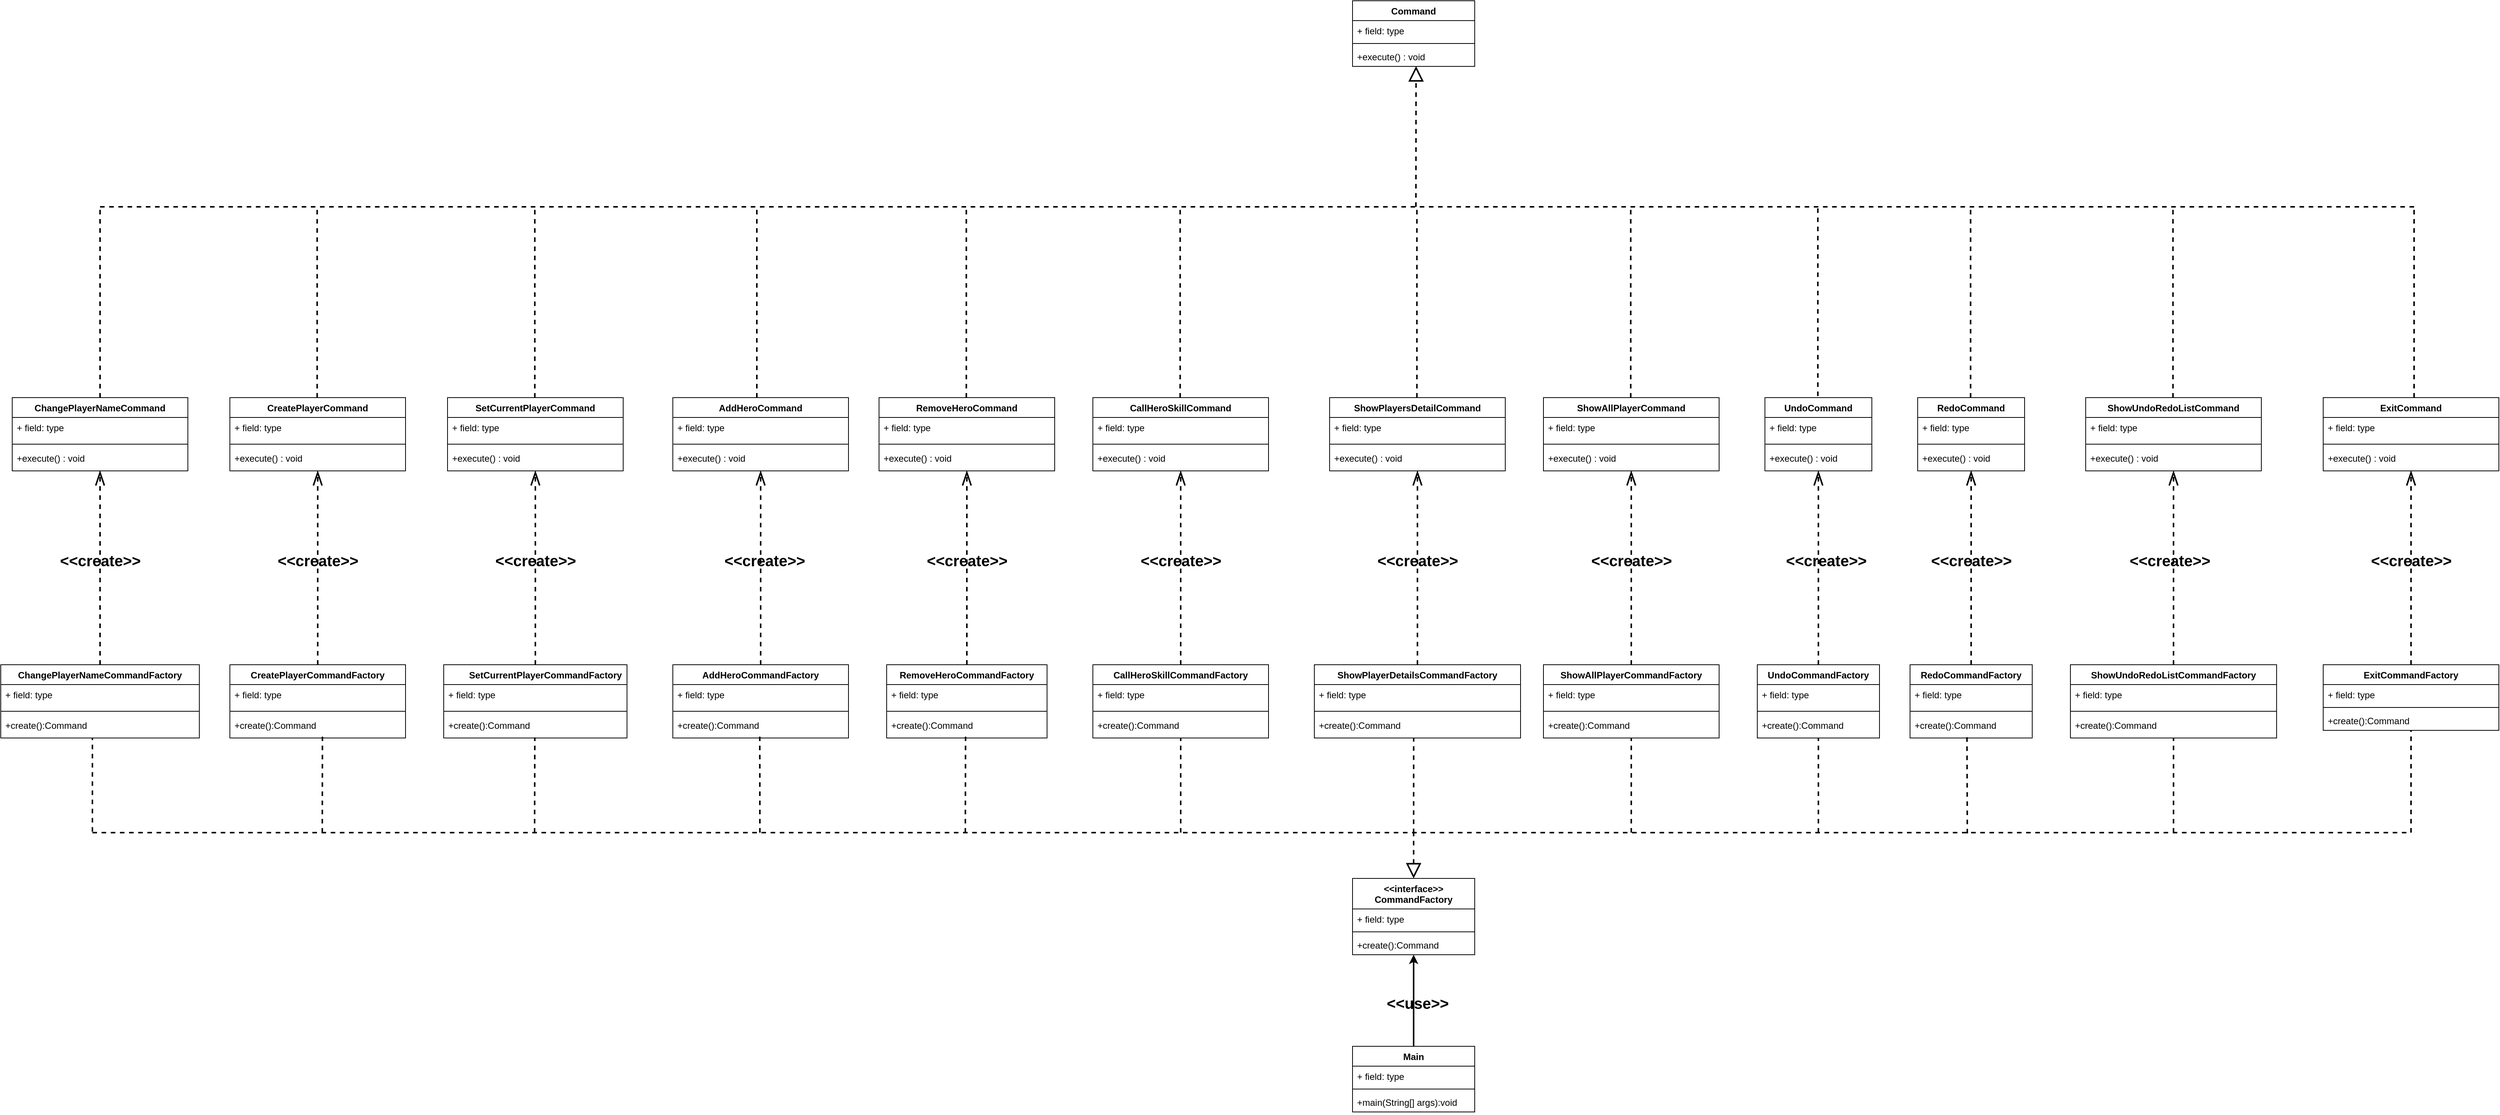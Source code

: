 <mxfile version="24.8.3">
  <diagram id="C5RBs43oDa-KdzZeNtuy" name="Page-1">
    <mxGraphModel dx="4067" dy="3532" grid="1" gridSize="10" guides="1" tooltips="1" connect="1" arrows="1" fold="1" page="1" pageScale="1" pageWidth="827" pageHeight="1169" math="0" shadow="0">
      <root>
        <mxCell id="WIyWlLk6GJQsqaUBKTNV-0" />
        <mxCell id="WIyWlLk6GJQsqaUBKTNV-1" parent="WIyWlLk6GJQsqaUBKTNV-0" />
        <mxCell id="0935TuHeCaS-1WZXopsR-0" value="Main" style="swimlane;fontStyle=1;align=center;verticalAlign=top;childLayout=stackLayout;horizontal=1;startSize=26;horizontalStack=0;resizeParent=1;resizeParentMax=0;resizeLast=0;collapsible=1;marginBottom=0;whiteSpace=wrap;html=1;" parent="WIyWlLk6GJQsqaUBKTNV-1" vertex="1">
          <mxGeometry x="-30" y="800" width="160" height="86" as="geometry" />
        </mxCell>
        <mxCell id="0935TuHeCaS-1WZXopsR-1" value="+ field: type" style="text;strokeColor=none;fillColor=none;align=left;verticalAlign=top;spacingLeft=4;spacingRight=4;overflow=hidden;rotatable=0;points=[[0,0.5],[1,0.5]];portConstraint=eastwest;whiteSpace=wrap;html=1;" parent="0935TuHeCaS-1WZXopsR-0" vertex="1">
          <mxGeometry y="26" width="160" height="26" as="geometry" />
        </mxCell>
        <mxCell id="0935TuHeCaS-1WZXopsR-2" value="" style="line;strokeWidth=1;fillColor=none;align=left;verticalAlign=middle;spacingTop=-1;spacingLeft=3;spacingRight=3;rotatable=0;labelPosition=right;points=[];portConstraint=eastwest;strokeColor=inherit;" parent="0935TuHeCaS-1WZXopsR-0" vertex="1">
          <mxGeometry y="52" width="160" height="8" as="geometry" />
        </mxCell>
        <mxCell id="0935TuHeCaS-1WZXopsR-3" value="+main(String[] args):void" style="text;strokeColor=none;fillColor=none;align=left;verticalAlign=top;spacingLeft=4;spacingRight=4;overflow=hidden;rotatable=0;points=[[0,0.5],[1,0.5]];portConstraint=eastwest;whiteSpace=wrap;html=1;" parent="0935TuHeCaS-1WZXopsR-0" vertex="1">
          <mxGeometry y="60" width="160" height="26" as="geometry" />
        </mxCell>
        <mxCell id="0935TuHeCaS-1WZXopsR-4" value="&amp;lt;&amp;lt;interface&amp;gt;&amp;gt;&lt;div&gt;CommandFactory&lt;/div&gt;" style="swimlane;fontStyle=1;align=center;verticalAlign=top;childLayout=stackLayout;horizontal=1;startSize=40;horizontalStack=0;resizeParent=1;resizeParentMax=0;resizeLast=0;collapsible=1;marginBottom=0;whiteSpace=wrap;html=1;" parent="WIyWlLk6GJQsqaUBKTNV-1" vertex="1">
          <mxGeometry x="-30" y="580" width="160" height="100" as="geometry" />
        </mxCell>
        <mxCell id="0935TuHeCaS-1WZXopsR-5" value="+ field: type" style="text;strokeColor=none;fillColor=none;align=left;verticalAlign=top;spacingLeft=4;spacingRight=4;overflow=hidden;rotatable=0;points=[[0,0.5],[1,0.5]];portConstraint=eastwest;whiteSpace=wrap;html=1;" parent="0935TuHeCaS-1WZXopsR-4" vertex="1">
          <mxGeometry y="40" width="160" height="26" as="geometry" />
        </mxCell>
        <mxCell id="0935TuHeCaS-1WZXopsR-6" value="" style="line;strokeWidth=1;fillColor=none;align=left;verticalAlign=middle;spacingTop=-1;spacingLeft=3;spacingRight=3;rotatable=0;labelPosition=right;points=[];portConstraint=eastwest;strokeColor=inherit;" parent="0935TuHeCaS-1WZXopsR-4" vertex="1">
          <mxGeometry y="66" width="160" height="8" as="geometry" />
        </mxCell>
        <mxCell id="0935TuHeCaS-1WZXopsR-7" value="+create():Command" style="text;strokeColor=none;fillColor=none;align=left;verticalAlign=top;spacingLeft=4;spacingRight=4;overflow=hidden;rotatable=0;points=[[0,0.5],[1,0.5]];portConstraint=eastwest;whiteSpace=wrap;html=1;" parent="0935TuHeCaS-1WZXopsR-4" vertex="1">
          <mxGeometry y="74" width="160" height="26" as="geometry" />
        </mxCell>
        <mxCell id="0935TuHeCaS-1WZXopsR-8" style="edgeStyle=orthogonalEdgeStyle;rounded=0;orthogonalLoop=1;jettySize=auto;html=1;exitX=0.5;exitY=0;exitDx=0;exitDy=0;entryX=0.5;entryY=1;entryDx=0;entryDy=0;entryPerimeter=0;strokeWidth=2;" parent="WIyWlLk6GJQsqaUBKTNV-1" source="0935TuHeCaS-1WZXopsR-0" target="0935TuHeCaS-1WZXopsR-7" edge="1">
          <mxGeometry relative="1" as="geometry" />
        </mxCell>
        <mxCell id="NpN_3oIsCTOHhuz7XpSE-107" style="edgeStyle=orthogonalEdgeStyle;rounded=0;orthogonalLoop=1;jettySize=auto;html=1;exitX=0.5;exitY=0;exitDx=0;exitDy=0;strokeWidth=2;endSize=15;endArrow=openThin;endFill=0;dashed=1;" edge="1" parent="WIyWlLk6GJQsqaUBKTNV-1" source="0935TuHeCaS-1WZXopsR-9" target="NpN_3oIsCTOHhuz7XpSE-80">
          <mxGeometry relative="1" as="geometry" />
        </mxCell>
        <mxCell id="0935TuHeCaS-1WZXopsR-9" value="UndoCommandFactory" style="swimlane;fontStyle=1;align=center;verticalAlign=top;childLayout=stackLayout;horizontal=1;startSize=26;horizontalStack=0;resizeParent=1;resizeParentMax=0;resizeLast=0;collapsible=1;marginBottom=0;whiteSpace=wrap;html=1;" parent="WIyWlLk6GJQsqaUBKTNV-1" vertex="1">
          <mxGeometry x="500" y="300" width="160" height="96" as="geometry" />
        </mxCell>
        <mxCell id="0935TuHeCaS-1WZXopsR-10" value="+ field: type" style="text;strokeColor=none;fillColor=none;align=left;verticalAlign=top;spacingLeft=4;spacingRight=4;overflow=hidden;rotatable=0;points=[[0,0.5],[1,0.5]];portConstraint=eastwest;whiteSpace=wrap;html=1;" parent="0935TuHeCaS-1WZXopsR-9" vertex="1">
          <mxGeometry y="26" width="160" height="30" as="geometry" />
        </mxCell>
        <mxCell id="0935TuHeCaS-1WZXopsR-11" value="" style="line;strokeWidth=1;fillColor=none;align=left;verticalAlign=middle;spacingTop=-1;spacingLeft=3;spacingRight=3;rotatable=0;labelPosition=right;points=[];portConstraint=eastwest;strokeColor=inherit;" parent="0935TuHeCaS-1WZXopsR-9" vertex="1">
          <mxGeometry y="56" width="160" height="10" as="geometry" />
        </mxCell>
        <mxCell id="0935TuHeCaS-1WZXopsR-12" value="+create():Command" style="text;strokeColor=none;fillColor=none;align=left;verticalAlign=top;spacingLeft=4;spacingRight=4;overflow=hidden;rotatable=0;points=[[0,0.5],[1,0.5]];portConstraint=eastwest;whiteSpace=wrap;html=1;" parent="0935TuHeCaS-1WZXopsR-9" vertex="1">
          <mxGeometry y="66" width="160" height="30" as="geometry" />
        </mxCell>
        <mxCell id="NpN_3oIsCTOHhuz7XpSE-108" style="edgeStyle=orthogonalEdgeStyle;rounded=0;orthogonalLoop=1;jettySize=auto;html=1;exitX=0.5;exitY=0;exitDx=0;exitDy=0;strokeWidth=2;endSize=15;dashed=1;endArrow=openThin;endFill=0;" edge="1" parent="WIyWlLk6GJQsqaUBKTNV-1" source="0935TuHeCaS-1WZXopsR-13" target="NpN_3oIsCTOHhuz7XpSE-85">
          <mxGeometry relative="1" as="geometry" />
        </mxCell>
        <mxCell id="0935TuHeCaS-1WZXopsR-13" value="RedoCommandFactory" style="swimlane;fontStyle=1;align=center;verticalAlign=top;childLayout=stackLayout;horizontal=1;startSize=26;horizontalStack=0;resizeParent=1;resizeParentMax=0;resizeLast=0;collapsible=1;marginBottom=0;whiteSpace=wrap;html=1;" parent="WIyWlLk6GJQsqaUBKTNV-1" vertex="1">
          <mxGeometry x="700" y="300" width="160" height="96" as="geometry" />
        </mxCell>
        <mxCell id="0935TuHeCaS-1WZXopsR-14" value="+ field: type" style="text;strokeColor=none;fillColor=none;align=left;verticalAlign=top;spacingLeft=4;spacingRight=4;overflow=hidden;rotatable=0;points=[[0,0.5],[1,0.5]];portConstraint=eastwest;whiteSpace=wrap;html=1;" parent="0935TuHeCaS-1WZXopsR-13" vertex="1">
          <mxGeometry y="26" width="160" height="30" as="geometry" />
        </mxCell>
        <mxCell id="0935TuHeCaS-1WZXopsR-15" value="" style="line;strokeWidth=1;fillColor=none;align=left;verticalAlign=middle;spacingTop=-1;spacingLeft=3;spacingRight=3;rotatable=0;labelPosition=right;points=[];portConstraint=eastwest;strokeColor=inherit;" parent="0935TuHeCaS-1WZXopsR-13" vertex="1">
          <mxGeometry y="56" width="160" height="10" as="geometry" />
        </mxCell>
        <mxCell id="0935TuHeCaS-1WZXopsR-16" value="+create():Command" style="text;strokeColor=none;fillColor=none;align=left;verticalAlign=top;spacingLeft=4;spacingRight=4;overflow=hidden;rotatable=0;points=[[0,0.5],[1,0.5]];portConstraint=eastwest;whiteSpace=wrap;html=1;" parent="0935TuHeCaS-1WZXopsR-13" vertex="1">
          <mxGeometry y="66" width="160" height="30" as="geometry" />
        </mxCell>
        <mxCell id="NpN_3oIsCTOHhuz7XpSE-103" style="edgeStyle=orthogonalEdgeStyle;rounded=0;orthogonalLoop=1;jettySize=auto;html=1;exitX=0.5;exitY=0;exitDx=0;exitDy=0;strokeWidth=2;endSize=15;endArrow=openThin;endFill=0;dashed=1;" edge="1" parent="WIyWlLk6GJQsqaUBKTNV-1" source="0935TuHeCaS-1WZXopsR-17" target="NpN_3oIsCTOHhuz7XpSE-64">
          <mxGeometry relative="1" as="geometry" />
        </mxCell>
        <mxCell id="0935TuHeCaS-1WZXopsR-17" value="RemoveHeroCommandFactory" style="swimlane;fontStyle=1;align=center;verticalAlign=top;childLayout=stackLayout;horizontal=1;startSize=26;horizontalStack=0;resizeParent=1;resizeParentMax=0;resizeLast=0;collapsible=1;marginBottom=0;whiteSpace=wrap;html=1;" parent="WIyWlLk6GJQsqaUBKTNV-1" vertex="1">
          <mxGeometry x="-640" y="300" width="210" height="96" as="geometry" />
        </mxCell>
        <mxCell id="0935TuHeCaS-1WZXopsR-18" value="+ field: type" style="text;strokeColor=none;fillColor=none;align=left;verticalAlign=top;spacingLeft=4;spacingRight=4;overflow=hidden;rotatable=0;points=[[0,0.5],[1,0.5]];portConstraint=eastwest;whiteSpace=wrap;html=1;" parent="0935TuHeCaS-1WZXopsR-17" vertex="1">
          <mxGeometry y="26" width="210" height="30" as="geometry" />
        </mxCell>
        <mxCell id="0935TuHeCaS-1WZXopsR-19" value="" style="line;strokeWidth=1;fillColor=none;align=left;verticalAlign=middle;spacingTop=-1;spacingLeft=3;spacingRight=3;rotatable=0;labelPosition=right;points=[];portConstraint=eastwest;strokeColor=inherit;" parent="0935TuHeCaS-1WZXopsR-17" vertex="1">
          <mxGeometry y="56" width="210" height="10" as="geometry" />
        </mxCell>
        <mxCell id="0935TuHeCaS-1WZXopsR-20" value="+create():Command" style="text;strokeColor=none;fillColor=none;align=left;verticalAlign=top;spacingLeft=4;spacingRight=4;overflow=hidden;rotatable=0;points=[[0,0.5],[1,0.5]];portConstraint=eastwest;whiteSpace=wrap;html=1;" parent="0935TuHeCaS-1WZXopsR-17" vertex="1">
          <mxGeometry y="66" width="210" height="30" as="geometry" />
        </mxCell>
        <mxCell id="NpN_3oIsCTOHhuz7XpSE-104" style="edgeStyle=orthogonalEdgeStyle;rounded=0;orthogonalLoop=1;jettySize=auto;html=1;exitX=0.5;exitY=0;exitDx=0;exitDy=0;strokeWidth=2;endArrow=openThin;endFill=0;dashed=1;endSize=15;" edge="1" parent="WIyWlLk6GJQsqaUBKTNV-1" source="0935TuHeCaS-1WZXopsR-21" target="NpN_3oIsCTOHhuz7XpSE-68">
          <mxGeometry relative="1" as="geometry" />
        </mxCell>
        <mxCell id="0935TuHeCaS-1WZXopsR-21" value="CallHeroSkillCommandFactory" style="swimlane;fontStyle=1;align=center;verticalAlign=top;childLayout=stackLayout;horizontal=1;startSize=26;horizontalStack=0;resizeParent=1;resizeParentMax=0;resizeLast=0;collapsible=1;marginBottom=0;whiteSpace=wrap;html=1;" parent="WIyWlLk6GJQsqaUBKTNV-1" vertex="1">
          <mxGeometry x="-370" y="300" width="230" height="96" as="geometry" />
        </mxCell>
        <mxCell id="0935TuHeCaS-1WZXopsR-22" value="+ field: type" style="text;strokeColor=none;fillColor=none;align=left;verticalAlign=top;spacingLeft=4;spacingRight=4;overflow=hidden;rotatable=0;points=[[0,0.5],[1,0.5]];portConstraint=eastwest;whiteSpace=wrap;html=1;" parent="0935TuHeCaS-1WZXopsR-21" vertex="1">
          <mxGeometry y="26" width="230" height="30" as="geometry" />
        </mxCell>
        <mxCell id="0935TuHeCaS-1WZXopsR-23" value="" style="line;strokeWidth=1;fillColor=none;align=left;verticalAlign=middle;spacingTop=-1;spacingLeft=3;spacingRight=3;rotatable=0;labelPosition=right;points=[];portConstraint=eastwest;strokeColor=inherit;" parent="0935TuHeCaS-1WZXopsR-21" vertex="1">
          <mxGeometry y="56" width="230" height="10" as="geometry" />
        </mxCell>
        <mxCell id="0935TuHeCaS-1WZXopsR-24" value="+create():Command" style="text;strokeColor=none;fillColor=none;align=left;verticalAlign=top;spacingLeft=4;spacingRight=4;overflow=hidden;rotatable=0;points=[[0,0.5],[1,0.5]];portConstraint=eastwest;whiteSpace=wrap;html=1;" parent="0935TuHeCaS-1WZXopsR-21" vertex="1">
          <mxGeometry y="66" width="230" height="30" as="geometry" />
        </mxCell>
        <mxCell id="NpN_3oIsCTOHhuz7XpSE-98" style="edgeStyle=orthogonalEdgeStyle;rounded=0;orthogonalLoop=1;jettySize=auto;html=1;exitX=0.5;exitY=0;exitDx=0;exitDy=0;dashed=1;endArrow=openThin;endFill=0;strokeWidth=2;startSize=6;endSize=15;" edge="1" parent="WIyWlLk6GJQsqaUBKTNV-1" source="0935TuHeCaS-1WZXopsR-25" target="NpN_3oIsCTOHhuz7XpSE-48">
          <mxGeometry relative="1" as="geometry" />
        </mxCell>
        <mxCell id="0935TuHeCaS-1WZXopsR-25" value="ChangePlayerNameCommandFactory" style="swimlane;fontStyle=1;align=center;verticalAlign=top;childLayout=stackLayout;horizontal=1;startSize=26;horizontalStack=0;resizeParent=1;resizeParentMax=0;resizeLast=0;collapsible=1;marginBottom=0;whiteSpace=wrap;html=1;" parent="WIyWlLk6GJQsqaUBKTNV-1" vertex="1">
          <mxGeometry x="-1800" y="300" width="260" height="96" as="geometry" />
        </mxCell>
        <mxCell id="0935TuHeCaS-1WZXopsR-26" value="+ field: type" style="text;strokeColor=none;fillColor=none;align=left;verticalAlign=top;spacingLeft=4;spacingRight=4;overflow=hidden;rotatable=0;points=[[0,0.5],[1,0.5]];portConstraint=eastwest;whiteSpace=wrap;html=1;" parent="0935TuHeCaS-1WZXopsR-25" vertex="1">
          <mxGeometry y="26" width="260" height="30" as="geometry" />
        </mxCell>
        <mxCell id="0935TuHeCaS-1WZXopsR-27" value="" style="line;strokeWidth=1;fillColor=none;align=left;verticalAlign=middle;spacingTop=-1;spacingLeft=3;spacingRight=3;rotatable=0;labelPosition=right;points=[];portConstraint=eastwest;strokeColor=inherit;" parent="0935TuHeCaS-1WZXopsR-25" vertex="1">
          <mxGeometry y="56" width="260" height="10" as="geometry" />
        </mxCell>
        <mxCell id="0935TuHeCaS-1WZXopsR-28" value="+create():Command" style="text;strokeColor=none;fillColor=none;align=left;verticalAlign=top;spacingLeft=4;spacingRight=4;overflow=hidden;rotatable=0;points=[[0,0.5],[1,0.5]];portConstraint=eastwest;whiteSpace=wrap;html=1;" parent="0935TuHeCaS-1WZXopsR-25" vertex="1">
          <mxGeometry y="66" width="260" height="30" as="geometry" />
        </mxCell>
        <mxCell id="NpN_3oIsCTOHhuz7XpSE-100" style="edgeStyle=orthogonalEdgeStyle;rounded=0;orthogonalLoop=1;jettySize=auto;html=1;exitX=0.5;exitY=0;exitDx=0;exitDy=0;dashed=1;strokeWidth=2;endSize=15;endArrow=openThin;endFill=0;" edge="1" parent="WIyWlLk6GJQsqaUBKTNV-1" source="0935TuHeCaS-1WZXopsR-29" target="NpN_3oIsCTOHhuz7XpSE-52">
          <mxGeometry relative="1" as="geometry" />
        </mxCell>
        <mxCell id="0935TuHeCaS-1WZXopsR-29" value="CreatePlayerCommandFactory" style="swimlane;fontStyle=1;align=center;verticalAlign=top;childLayout=stackLayout;horizontal=1;startSize=26;horizontalStack=0;resizeParent=1;resizeParentMax=0;resizeLast=0;collapsible=1;marginBottom=0;whiteSpace=wrap;html=1;" parent="WIyWlLk6GJQsqaUBKTNV-1" vertex="1">
          <mxGeometry x="-1500" y="300" width="230" height="96" as="geometry" />
        </mxCell>
        <mxCell id="0935TuHeCaS-1WZXopsR-30" value="+ field: type" style="text;strokeColor=none;fillColor=none;align=left;verticalAlign=top;spacingLeft=4;spacingRight=4;overflow=hidden;rotatable=0;points=[[0,0.5],[1,0.5]];portConstraint=eastwest;whiteSpace=wrap;html=1;" parent="0935TuHeCaS-1WZXopsR-29" vertex="1">
          <mxGeometry y="26" width="230" height="30" as="geometry" />
        </mxCell>
        <mxCell id="0935TuHeCaS-1WZXopsR-31" value="" style="line;strokeWidth=1;fillColor=none;align=left;verticalAlign=middle;spacingTop=-1;spacingLeft=3;spacingRight=3;rotatable=0;labelPosition=right;points=[];portConstraint=eastwest;strokeColor=inherit;" parent="0935TuHeCaS-1WZXopsR-29" vertex="1">
          <mxGeometry y="56" width="230" height="10" as="geometry" />
        </mxCell>
        <mxCell id="0935TuHeCaS-1WZXopsR-32" value="+create():Command" style="text;strokeColor=none;fillColor=none;align=left;verticalAlign=top;spacingLeft=4;spacingRight=4;overflow=hidden;rotatable=0;points=[[0,0.5],[1,0.5]];portConstraint=eastwest;whiteSpace=wrap;html=1;" parent="0935TuHeCaS-1WZXopsR-29" vertex="1">
          <mxGeometry y="66" width="230" height="30" as="geometry" />
        </mxCell>
        <mxCell id="NpN_3oIsCTOHhuz7XpSE-102" style="edgeStyle=orthogonalEdgeStyle;rounded=0;orthogonalLoop=1;jettySize=auto;html=1;exitX=0.5;exitY=0;exitDx=0;exitDy=0;strokeWidth=2;endArrow=openThin;endFill=0;endSize=15;dashed=1;" edge="1" parent="WIyWlLk6GJQsqaUBKTNV-1" source="NpN_3oIsCTOHhuz7XpSE-4" target="NpN_3oIsCTOHhuz7XpSE-60">
          <mxGeometry relative="1" as="geometry" />
        </mxCell>
        <mxCell id="NpN_3oIsCTOHhuz7XpSE-4" value="AddHeroCommandFactory" style="swimlane;fontStyle=1;align=center;verticalAlign=top;childLayout=stackLayout;horizontal=1;startSize=26;horizontalStack=0;resizeParent=1;resizeParentMax=0;resizeLast=0;collapsible=1;marginBottom=0;whiteSpace=wrap;html=1;" vertex="1" parent="WIyWlLk6GJQsqaUBKTNV-1">
          <mxGeometry x="-920" y="300" width="230" height="96" as="geometry" />
        </mxCell>
        <mxCell id="NpN_3oIsCTOHhuz7XpSE-5" value="+ field: type" style="text;strokeColor=none;fillColor=none;align=left;verticalAlign=top;spacingLeft=4;spacingRight=4;overflow=hidden;rotatable=0;points=[[0,0.5],[1,0.5]];portConstraint=eastwest;whiteSpace=wrap;html=1;" vertex="1" parent="NpN_3oIsCTOHhuz7XpSE-4">
          <mxGeometry y="26" width="230" height="30" as="geometry" />
        </mxCell>
        <mxCell id="NpN_3oIsCTOHhuz7XpSE-6" value="" style="line;strokeWidth=1;fillColor=none;align=left;verticalAlign=middle;spacingTop=-1;spacingLeft=3;spacingRight=3;rotatable=0;labelPosition=right;points=[];portConstraint=eastwest;strokeColor=inherit;" vertex="1" parent="NpN_3oIsCTOHhuz7XpSE-4">
          <mxGeometry y="56" width="230" height="10" as="geometry" />
        </mxCell>
        <mxCell id="NpN_3oIsCTOHhuz7XpSE-7" value="+create():Command" style="text;strokeColor=none;fillColor=none;align=left;verticalAlign=top;spacingLeft=4;spacingRight=4;overflow=hidden;rotatable=0;points=[[0,0.5],[1,0.5]];portConstraint=eastwest;whiteSpace=wrap;html=1;" vertex="1" parent="NpN_3oIsCTOHhuz7XpSE-4">
          <mxGeometry y="66" width="230" height="30" as="geometry" />
        </mxCell>
        <mxCell id="NpN_3oIsCTOHhuz7XpSE-105" style="edgeStyle=orthogonalEdgeStyle;rounded=0;orthogonalLoop=1;jettySize=auto;html=1;exitX=0.5;exitY=0;exitDx=0;exitDy=0;dashed=1;endArrow=openThin;endFill=0;strokeWidth=2;endSize=15;" edge="1" parent="WIyWlLk6GJQsqaUBKTNV-1" source="NpN_3oIsCTOHhuz7XpSE-8" target="NpN_3oIsCTOHhuz7XpSE-72">
          <mxGeometry relative="1" as="geometry" />
        </mxCell>
        <mxCell id="NpN_3oIsCTOHhuz7XpSE-8" value="ShowPlayerDetailsCommandFactory" style="swimlane;fontStyle=1;align=center;verticalAlign=top;childLayout=stackLayout;horizontal=1;startSize=26;horizontalStack=0;resizeParent=1;resizeParentMax=0;resizeLast=0;collapsible=1;marginBottom=0;whiteSpace=wrap;html=1;" vertex="1" parent="WIyWlLk6GJQsqaUBKTNV-1">
          <mxGeometry x="-80" y="300" width="270" height="96" as="geometry" />
        </mxCell>
        <mxCell id="NpN_3oIsCTOHhuz7XpSE-9" value="+ field: type" style="text;strokeColor=none;fillColor=none;align=left;verticalAlign=top;spacingLeft=4;spacingRight=4;overflow=hidden;rotatable=0;points=[[0,0.5],[1,0.5]];portConstraint=eastwest;whiteSpace=wrap;html=1;" vertex="1" parent="NpN_3oIsCTOHhuz7XpSE-8">
          <mxGeometry y="26" width="270" height="30" as="geometry" />
        </mxCell>
        <mxCell id="NpN_3oIsCTOHhuz7XpSE-10" value="" style="line;strokeWidth=1;fillColor=none;align=left;verticalAlign=middle;spacingTop=-1;spacingLeft=3;spacingRight=3;rotatable=0;labelPosition=right;points=[];portConstraint=eastwest;strokeColor=inherit;" vertex="1" parent="NpN_3oIsCTOHhuz7XpSE-8">
          <mxGeometry y="56" width="270" height="10" as="geometry" />
        </mxCell>
        <mxCell id="NpN_3oIsCTOHhuz7XpSE-11" value="+create():Command" style="text;strokeColor=none;fillColor=none;align=left;verticalAlign=top;spacingLeft=4;spacingRight=4;overflow=hidden;rotatable=0;points=[[0,0.5],[1,0.5]];portConstraint=eastwest;whiteSpace=wrap;html=1;" vertex="1" parent="NpN_3oIsCTOHhuz7XpSE-8">
          <mxGeometry y="66" width="270" height="30" as="geometry" />
        </mxCell>
        <mxCell id="NpN_3oIsCTOHhuz7XpSE-106" style="edgeStyle=orthogonalEdgeStyle;rounded=0;orthogonalLoop=1;jettySize=auto;html=1;exitX=0.5;exitY=0;exitDx=0;exitDy=0;dashed=1;strokeWidth=2;endSize=15;endArrow=openThin;endFill=0;" edge="1" parent="WIyWlLk6GJQsqaUBKTNV-1" source="NpN_3oIsCTOHhuz7XpSE-12" target="NpN_3oIsCTOHhuz7XpSE-76">
          <mxGeometry relative="1" as="geometry" />
        </mxCell>
        <mxCell id="NpN_3oIsCTOHhuz7XpSE-12" value="ShowAllPlayerCommandFactory" style="swimlane;fontStyle=1;align=center;verticalAlign=top;childLayout=stackLayout;horizontal=1;startSize=26;horizontalStack=0;resizeParent=1;resizeParentMax=0;resizeLast=0;collapsible=1;marginBottom=0;whiteSpace=wrap;html=1;" vertex="1" parent="WIyWlLk6GJQsqaUBKTNV-1">
          <mxGeometry x="220" y="300" width="230" height="96" as="geometry" />
        </mxCell>
        <mxCell id="NpN_3oIsCTOHhuz7XpSE-13" value="+ field: type" style="text;strokeColor=none;fillColor=none;align=left;verticalAlign=top;spacingLeft=4;spacingRight=4;overflow=hidden;rotatable=0;points=[[0,0.5],[1,0.5]];portConstraint=eastwest;whiteSpace=wrap;html=1;" vertex="1" parent="NpN_3oIsCTOHhuz7XpSE-12">
          <mxGeometry y="26" width="230" height="30" as="geometry" />
        </mxCell>
        <mxCell id="NpN_3oIsCTOHhuz7XpSE-14" value="" style="line;strokeWidth=1;fillColor=none;align=left;verticalAlign=middle;spacingTop=-1;spacingLeft=3;spacingRight=3;rotatable=0;labelPosition=right;points=[];portConstraint=eastwest;strokeColor=inherit;" vertex="1" parent="NpN_3oIsCTOHhuz7XpSE-12">
          <mxGeometry y="56" width="230" height="10" as="geometry" />
        </mxCell>
        <mxCell id="NpN_3oIsCTOHhuz7XpSE-15" value="+create():Command" style="text;strokeColor=none;fillColor=none;align=left;verticalAlign=top;spacingLeft=4;spacingRight=4;overflow=hidden;rotatable=0;points=[[0,0.5],[1,0.5]];portConstraint=eastwest;whiteSpace=wrap;html=1;" vertex="1" parent="NpN_3oIsCTOHhuz7XpSE-12">
          <mxGeometry y="66" width="230" height="30" as="geometry" />
        </mxCell>
        <mxCell id="NpN_3oIsCTOHhuz7XpSE-101" style="edgeStyle=orthogonalEdgeStyle;rounded=0;orthogonalLoop=1;jettySize=auto;html=1;exitX=0.5;exitY=0;exitDx=0;exitDy=0;strokeWidth=2;dashed=1;endArrow=openThin;endFill=0;endSize=15;" edge="1" parent="WIyWlLk6GJQsqaUBKTNV-1" source="NpN_3oIsCTOHhuz7XpSE-16" target="NpN_3oIsCTOHhuz7XpSE-56">
          <mxGeometry relative="1" as="geometry" />
        </mxCell>
        <mxCell id="NpN_3oIsCTOHhuz7XpSE-16" value="&lt;span style=&quot;white-space: pre;&quot;&gt;&#x9;SetCurrent&lt;/span&gt;PlayerCommandFactory" style="swimlane;fontStyle=1;align=center;verticalAlign=top;childLayout=stackLayout;horizontal=1;startSize=26;horizontalStack=0;resizeParent=1;resizeParentMax=0;resizeLast=0;collapsible=1;marginBottom=0;whiteSpace=wrap;html=1;" vertex="1" parent="WIyWlLk6GJQsqaUBKTNV-1">
          <mxGeometry x="-1220" y="300" width="240" height="96" as="geometry" />
        </mxCell>
        <mxCell id="NpN_3oIsCTOHhuz7XpSE-17" value="+ field: type" style="text;strokeColor=none;fillColor=none;align=left;verticalAlign=top;spacingLeft=4;spacingRight=4;overflow=hidden;rotatable=0;points=[[0,0.5],[1,0.5]];portConstraint=eastwest;whiteSpace=wrap;html=1;" vertex="1" parent="NpN_3oIsCTOHhuz7XpSE-16">
          <mxGeometry y="26" width="240" height="30" as="geometry" />
        </mxCell>
        <mxCell id="NpN_3oIsCTOHhuz7XpSE-18" value="" style="line;strokeWidth=1;fillColor=none;align=left;verticalAlign=middle;spacingTop=-1;spacingLeft=3;spacingRight=3;rotatable=0;labelPosition=right;points=[];portConstraint=eastwest;strokeColor=inherit;" vertex="1" parent="NpN_3oIsCTOHhuz7XpSE-16">
          <mxGeometry y="56" width="240" height="10" as="geometry" />
        </mxCell>
        <mxCell id="NpN_3oIsCTOHhuz7XpSE-19" value="+create():Command" style="text;strokeColor=none;fillColor=none;align=left;verticalAlign=top;spacingLeft=4;spacingRight=4;overflow=hidden;rotatable=0;points=[[0,0.5],[1,0.5]];portConstraint=eastwest;whiteSpace=wrap;html=1;" vertex="1" parent="NpN_3oIsCTOHhuz7XpSE-16">
          <mxGeometry y="66" width="240" height="30" as="geometry" />
        </mxCell>
        <mxCell id="NpN_3oIsCTOHhuz7XpSE-109" style="edgeStyle=orthogonalEdgeStyle;rounded=0;orthogonalLoop=1;jettySize=auto;html=1;exitX=0.5;exitY=0;exitDx=0;exitDy=0;strokeWidth=2;endSize=15;endArrow=openThin;endFill=0;dashed=1;" edge="1" parent="WIyWlLk6GJQsqaUBKTNV-1" source="NpN_3oIsCTOHhuz7XpSE-24" target="NpN_3oIsCTOHhuz7XpSE-89">
          <mxGeometry relative="1" as="geometry" />
        </mxCell>
        <mxCell id="NpN_3oIsCTOHhuz7XpSE-24" value="ShowUndoRedoListCommandFactory" style="swimlane;fontStyle=1;align=center;verticalAlign=top;childLayout=stackLayout;horizontal=1;startSize=26;horizontalStack=0;resizeParent=1;resizeParentMax=0;resizeLast=0;collapsible=1;marginBottom=0;whiteSpace=wrap;html=1;" vertex="1" parent="WIyWlLk6GJQsqaUBKTNV-1">
          <mxGeometry x="910" y="300" width="270" height="96" as="geometry" />
        </mxCell>
        <mxCell id="NpN_3oIsCTOHhuz7XpSE-25" value="+ field: type" style="text;strokeColor=none;fillColor=none;align=left;verticalAlign=top;spacingLeft=4;spacingRight=4;overflow=hidden;rotatable=0;points=[[0,0.5],[1,0.5]];portConstraint=eastwest;whiteSpace=wrap;html=1;" vertex="1" parent="NpN_3oIsCTOHhuz7XpSE-24">
          <mxGeometry y="26" width="270" height="30" as="geometry" />
        </mxCell>
        <mxCell id="NpN_3oIsCTOHhuz7XpSE-26" value="" style="line;strokeWidth=1;fillColor=none;align=left;verticalAlign=middle;spacingTop=-1;spacingLeft=3;spacingRight=3;rotatable=0;labelPosition=right;points=[];portConstraint=eastwest;strokeColor=inherit;" vertex="1" parent="NpN_3oIsCTOHhuz7XpSE-24">
          <mxGeometry y="56" width="270" height="10" as="geometry" />
        </mxCell>
        <mxCell id="NpN_3oIsCTOHhuz7XpSE-27" value="+create():Command" style="text;strokeColor=none;fillColor=none;align=left;verticalAlign=top;spacingLeft=4;spacingRight=4;overflow=hidden;rotatable=0;points=[[0,0.5],[1,0.5]];portConstraint=eastwest;whiteSpace=wrap;html=1;" vertex="1" parent="NpN_3oIsCTOHhuz7XpSE-24">
          <mxGeometry y="66" width="270" height="30" as="geometry" />
        </mxCell>
        <mxCell id="NpN_3oIsCTOHhuz7XpSE-110" style="edgeStyle=orthogonalEdgeStyle;rounded=0;orthogonalLoop=1;jettySize=auto;html=1;exitX=0.5;exitY=0;exitDx=0;exitDy=0;strokeWidth=2;startSize=6;endArrow=openThin;endFill=0;endSize=15;dashed=1;" edge="1" parent="WIyWlLk6GJQsqaUBKTNV-1" source="NpN_3oIsCTOHhuz7XpSE-28" target="NpN_3oIsCTOHhuz7XpSE-93">
          <mxGeometry relative="1" as="geometry" />
        </mxCell>
        <mxCell id="NpN_3oIsCTOHhuz7XpSE-28" value="ExitCommandFactory" style="swimlane;fontStyle=1;align=center;verticalAlign=top;childLayout=stackLayout;horizontal=1;startSize=26;horizontalStack=0;resizeParent=1;resizeParentMax=0;resizeLast=0;collapsible=1;marginBottom=0;whiteSpace=wrap;html=1;" vertex="1" parent="WIyWlLk6GJQsqaUBKTNV-1">
          <mxGeometry x="1241" y="300" width="230" height="86" as="geometry" />
        </mxCell>
        <mxCell id="NpN_3oIsCTOHhuz7XpSE-29" value="+ field: type" style="text;strokeColor=none;fillColor=none;align=left;verticalAlign=top;spacingLeft=4;spacingRight=4;overflow=hidden;rotatable=0;points=[[0,0.5],[1,0.5]];portConstraint=eastwest;whiteSpace=wrap;html=1;" vertex="1" parent="NpN_3oIsCTOHhuz7XpSE-28">
          <mxGeometry y="26" width="230" height="26" as="geometry" />
        </mxCell>
        <mxCell id="NpN_3oIsCTOHhuz7XpSE-30" value="" style="line;strokeWidth=1;fillColor=none;align=left;verticalAlign=middle;spacingTop=-1;spacingLeft=3;spacingRight=3;rotatable=0;labelPosition=right;points=[];portConstraint=eastwest;strokeColor=inherit;" vertex="1" parent="NpN_3oIsCTOHhuz7XpSE-28">
          <mxGeometry y="52" width="230" height="8" as="geometry" />
        </mxCell>
        <mxCell id="NpN_3oIsCTOHhuz7XpSE-31" value="+create():Command" style="text;strokeColor=none;fillColor=none;align=left;verticalAlign=top;spacingLeft=4;spacingRight=4;overflow=hidden;rotatable=0;points=[[0,0.5],[1,0.5]];portConstraint=eastwest;whiteSpace=wrap;html=1;" vertex="1" parent="NpN_3oIsCTOHhuz7XpSE-28">
          <mxGeometry y="60" width="230" height="26" as="geometry" />
        </mxCell>
        <mxCell id="NpN_3oIsCTOHhuz7XpSE-33" value="" style="endArrow=none;dashed=1;html=1;rounded=0;strokeWidth=2;" edge="1" parent="WIyWlLk6GJQsqaUBKTNV-1">
          <mxGeometry width="50" height="50" relative="1" as="geometry">
            <mxPoint x="-1680" y="520" as="sourcePoint" />
            <mxPoint x="1350" y="520" as="targetPoint" />
          </mxGeometry>
        </mxCell>
        <mxCell id="NpN_3oIsCTOHhuz7XpSE-34" value="" style="endArrow=none;dashed=1;html=1;rounded=0;entryX=0.5;entryY=1.041;entryDx=0;entryDy=0;entryPerimeter=0;strokeWidth=2;" edge="1" parent="WIyWlLk6GJQsqaUBKTNV-1">
          <mxGeometry width="50" height="50" relative="1" as="geometry">
            <mxPoint x="-1680" y="518.77" as="sourcePoint" />
            <mxPoint x="-1680" y="396" as="targetPoint" />
          </mxGeometry>
        </mxCell>
        <mxCell id="NpN_3oIsCTOHhuz7XpSE-36" value="" style="endArrow=none;dashed=1;html=1;rounded=0;strokeWidth=2;" edge="1" parent="WIyWlLk6GJQsqaUBKTNV-1" target="NpN_3oIsCTOHhuz7XpSE-28">
          <mxGeometry width="50" height="50" relative="1" as="geometry">
            <mxPoint x="1356" y="520" as="sourcePoint" />
            <mxPoint x="1356" y="373" as="targetPoint" />
          </mxGeometry>
        </mxCell>
        <mxCell id="NpN_3oIsCTOHhuz7XpSE-37" value="" style="endArrow=none;dashed=1;html=1;rounded=0;exitX=0.5;exitY=0;exitDx=0;exitDy=0;startArrow=block;startFill=0;endSize=6;startSize=15;strokeWidth=2;" edge="1" parent="WIyWlLk6GJQsqaUBKTNV-1" source="0935TuHeCaS-1WZXopsR-4">
          <mxGeometry width="50" height="50" relative="1" as="geometry">
            <mxPoint x="160" y="550" as="sourcePoint" />
            <mxPoint x="50" y="520" as="targetPoint" />
          </mxGeometry>
        </mxCell>
        <mxCell id="NpN_3oIsCTOHhuz7XpSE-38" value="" style="endArrow=none;dashed=1;html=1;rounded=0;entryX=0.527;entryY=0.942;entryDx=0;entryDy=0;entryPerimeter=0;strokeWidth=2;" edge="1" parent="WIyWlLk6GJQsqaUBKTNV-1" target="0935TuHeCaS-1WZXopsR-32">
          <mxGeometry width="50" height="50" relative="1" as="geometry">
            <mxPoint x="-1379" y="520" as="sourcePoint" />
            <mxPoint x="-1330" y="450" as="targetPoint" />
          </mxGeometry>
        </mxCell>
        <mxCell id="NpN_3oIsCTOHhuz7XpSE-39" value="" style="endArrow=none;dashed=1;html=1;rounded=0;entryX=0.497;entryY=0.977;entryDx=0;entryDy=0;entryPerimeter=0;strokeWidth=2;" edge="1" parent="WIyWlLk6GJQsqaUBKTNV-1" target="NpN_3oIsCTOHhuz7XpSE-19">
          <mxGeometry width="50" height="50" relative="1" as="geometry">
            <mxPoint x="-1101" y="520" as="sourcePoint" />
            <mxPoint x="-1030" y="490" as="targetPoint" />
          </mxGeometry>
        </mxCell>
        <mxCell id="NpN_3oIsCTOHhuz7XpSE-40" value="" style="endArrow=none;dashed=1;html=1;rounded=0;entryX=0.495;entryY=0.942;entryDx=0;entryDy=0;entryPerimeter=0;strokeWidth=2;" edge="1" parent="WIyWlLk6GJQsqaUBKTNV-1" target="NpN_3oIsCTOHhuz7XpSE-7">
          <mxGeometry width="50" height="50" relative="1" as="geometry">
            <mxPoint x="-806" y="520" as="sourcePoint" />
            <mxPoint x="-770" y="430" as="targetPoint" />
          </mxGeometry>
        </mxCell>
        <mxCell id="NpN_3oIsCTOHhuz7XpSE-41" value="" style="endArrow=none;dashed=1;html=1;rounded=0;entryX=0.492;entryY=0.942;entryDx=0;entryDy=0;entryPerimeter=0;strokeWidth=2;" edge="1" parent="WIyWlLk6GJQsqaUBKTNV-1" target="0935TuHeCaS-1WZXopsR-20">
          <mxGeometry width="50" height="50" relative="1" as="geometry">
            <mxPoint x="-537" y="520" as="sourcePoint" />
            <mxPoint x="-510" y="450" as="targetPoint" />
          </mxGeometry>
        </mxCell>
        <mxCell id="NpN_3oIsCTOHhuz7XpSE-42" value="" style="endArrow=none;dashed=1;html=1;rounded=0;strokeWidth=2;" edge="1" parent="WIyWlLk6GJQsqaUBKTNV-1" target="0935TuHeCaS-1WZXopsR-21">
          <mxGeometry width="50" height="50" relative="1" as="geometry">
            <mxPoint x="-255" y="520" as="sourcePoint" />
            <mxPoint x="-262" y="390" as="targetPoint" />
          </mxGeometry>
        </mxCell>
        <mxCell id="NpN_3oIsCTOHhuz7XpSE-43" value="" style="endArrow=none;dashed=1;html=1;rounded=0;strokeWidth=2;entryX=0.878;entryY=0.977;entryDx=0;entryDy=0;entryPerimeter=0;" edge="1" parent="WIyWlLk6GJQsqaUBKTNV-1">
          <mxGeometry width="50" height="50" relative="1" as="geometry">
            <mxPoint x="50" y="520.69" as="sourcePoint" />
            <mxPoint x="50.06" y="396.0" as="targetPoint" />
          </mxGeometry>
        </mxCell>
        <mxCell id="NpN_3oIsCTOHhuz7XpSE-44" value="" style="endArrow=none;dashed=1;html=1;rounded=0;strokeWidth=2;" edge="1" parent="WIyWlLk6GJQsqaUBKTNV-1" target="NpN_3oIsCTOHhuz7XpSE-15">
          <mxGeometry width="50" height="50" relative="1" as="geometry">
            <mxPoint x="335" y="520" as="sourcePoint" />
            <mxPoint x="380" y="450" as="targetPoint" />
          </mxGeometry>
        </mxCell>
        <mxCell id="NpN_3oIsCTOHhuz7XpSE-45" value="" style="endArrow=none;dashed=1;html=1;rounded=0;strokeWidth=2;" edge="1" parent="WIyWlLk6GJQsqaUBKTNV-1" target="0935TuHeCaS-1WZXopsR-12">
          <mxGeometry width="50" height="50" relative="1" as="geometry">
            <mxPoint x="580" y="520" as="sourcePoint" />
            <mxPoint x="630" y="450" as="targetPoint" />
          </mxGeometry>
        </mxCell>
        <mxCell id="NpN_3oIsCTOHhuz7XpSE-46" value="" style="endArrow=none;dashed=1;html=1;rounded=0;entryX=0.541;entryY=0.907;entryDx=0;entryDy=0;entryPerimeter=0;strokeWidth=2;" edge="1" parent="WIyWlLk6GJQsqaUBKTNV-1">
          <mxGeometry width="50" height="50" relative="1" as="geometry">
            <mxPoint x="775" y="521" as="sourcePoint" />
            <mxPoint x="774.56" y="394.21" as="targetPoint" />
          </mxGeometry>
        </mxCell>
        <mxCell id="NpN_3oIsCTOHhuz7XpSE-47" value="" style="endArrow=none;dashed=1;html=1;rounded=0;strokeWidth=2;" edge="1" parent="WIyWlLk6GJQsqaUBKTNV-1" target="NpN_3oIsCTOHhuz7XpSE-27">
          <mxGeometry width="50" height="50" relative="1" as="geometry">
            <mxPoint x="1045" y="520" as="sourcePoint" />
            <mxPoint x="1040" y="400" as="targetPoint" />
          </mxGeometry>
        </mxCell>
        <mxCell id="NpN_3oIsCTOHhuz7XpSE-48" value="ChangePlayerNameCommand" style="swimlane;fontStyle=1;align=center;verticalAlign=top;childLayout=stackLayout;horizontal=1;startSize=26;horizontalStack=0;resizeParent=1;resizeParentMax=0;resizeLast=0;collapsible=1;marginBottom=0;whiteSpace=wrap;html=1;" vertex="1" parent="WIyWlLk6GJQsqaUBKTNV-1">
          <mxGeometry x="-1785" y="-50" width="230" height="96" as="geometry" />
        </mxCell>
        <mxCell id="NpN_3oIsCTOHhuz7XpSE-49" value="+ field: type" style="text;strokeColor=none;fillColor=none;align=left;verticalAlign=top;spacingLeft=4;spacingRight=4;overflow=hidden;rotatable=0;points=[[0,0.5],[1,0.5]];portConstraint=eastwest;whiteSpace=wrap;html=1;" vertex="1" parent="NpN_3oIsCTOHhuz7XpSE-48">
          <mxGeometry y="26" width="230" height="30" as="geometry" />
        </mxCell>
        <mxCell id="NpN_3oIsCTOHhuz7XpSE-50" value="" style="line;strokeWidth=1;fillColor=none;align=left;verticalAlign=middle;spacingTop=-1;spacingLeft=3;spacingRight=3;rotatable=0;labelPosition=right;points=[];portConstraint=eastwest;strokeColor=inherit;" vertex="1" parent="NpN_3oIsCTOHhuz7XpSE-48">
          <mxGeometry y="56" width="230" height="10" as="geometry" />
        </mxCell>
        <mxCell id="NpN_3oIsCTOHhuz7XpSE-51" value="+execute() : void" style="text;strokeColor=none;fillColor=none;align=left;verticalAlign=top;spacingLeft=4;spacingRight=4;overflow=hidden;rotatable=0;points=[[0,0.5],[1,0.5]];portConstraint=eastwest;whiteSpace=wrap;html=1;" vertex="1" parent="NpN_3oIsCTOHhuz7XpSE-48">
          <mxGeometry y="66" width="230" height="30" as="geometry" />
        </mxCell>
        <mxCell id="NpN_3oIsCTOHhuz7XpSE-52" value="CreatePlayerCommand" style="swimlane;fontStyle=1;align=center;verticalAlign=top;childLayout=stackLayout;horizontal=1;startSize=26;horizontalStack=0;resizeParent=1;resizeParentMax=0;resizeLast=0;collapsible=1;marginBottom=0;whiteSpace=wrap;html=1;" vertex="1" parent="WIyWlLk6GJQsqaUBKTNV-1">
          <mxGeometry x="-1500" y="-50" width="230" height="96" as="geometry" />
        </mxCell>
        <mxCell id="NpN_3oIsCTOHhuz7XpSE-53" value="+ field: type" style="text;strokeColor=none;fillColor=none;align=left;verticalAlign=top;spacingLeft=4;spacingRight=4;overflow=hidden;rotatable=0;points=[[0,0.5],[1,0.5]];portConstraint=eastwest;whiteSpace=wrap;html=1;" vertex="1" parent="NpN_3oIsCTOHhuz7XpSE-52">
          <mxGeometry y="26" width="230" height="30" as="geometry" />
        </mxCell>
        <mxCell id="NpN_3oIsCTOHhuz7XpSE-54" value="" style="line;strokeWidth=1;fillColor=none;align=left;verticalAlign=middle;spacingTop=-1;spacingLeft=3;spacingRight=3;rotatable=0;labelPosition=right;points=[];portConstraint=eastwest;strokeColor=inherit;" vertex="1" parent="NpN_3oIsCTOHhuz7XpSE-52">
          <mxGeometry y="56" width="230" height="10" as="geometry" />
        </mxCell>
        <mxCell id="NpN_3oIsCTOHhuz7XpSE-55" value="+execute() : void" style="text;strokeColor=none;fillColor=none;align=left;verticalAlign=top;spacingLeft=4;spacingRight=4;overflow=hidden;rotatable=0;points=[[0,0.5],[1,0.5]];portConstraint=eastwest;whiteSpace=wrap;html=1;" vertex="1" parent="NpN_3oIsCTOHhuz7XpSE-52">
          <mxGeometry y="66" width="230" height="30" as="geometry" />
        </mxCell>
        <mxCell id="NpN_3oIsCTOHhuz7XpSE-56" value="SetCurrentPlayerCommand" style="swimlane;fontStyle=1;align=center;verticalAlign=top;childLayout=stackLayout;horizontal=1;startSize=26;horizontalStack=0;resizeParent=1;resizeParentMax=0;resizeLast=0;collapsible=1;marginBottom=0;whiteSpace=wrap;html=1;" vertex="1" parent="WIyWlLk6GJQsqaUBKTNV-1">
          <mxGeometry x="-1215" y="-50" width="230" height="96" as="geometry" />
        </mxCell>
        <mxCell id="NpN_3oIsCTOHhuz7XpSE-57" value="+ field: type" style="text;strokeColor=none;fillColor=none;align=left;verticalAlign=top;spacingLeft=4;spacingRight=4;overflow=hidden;rotatable=0;points=[[0,0.5],[1,0.5]];portConstraint=eastwest;whiteSpace=wrap;html=1;" vertex="1" parent="NpN_3oIsCTOHhuz7XpSE-56">
          <mxGeometry y="26" width="230" height="30" as="geometry" />
        </mxCell>
        <mxCell id="NpN_3oIsCTOHhuz7XpSE-58" value="" style="line;strokeWidth=1;fillColor=none;align=left;verticalAlign=middle;spacingTop=-1;spacingLeft=3;spacingRight=3;rotatable=0;labelPosition=right;points=[];portConstraint=eastwest;strokeColor=inherit;" vertex="1" parent="NpN_3oIsCTOHhuz7XpSE-56">
          <mxGeometry y="56" width="230" height="10" as="geometry" />
        </mxCell>
        <mxCell id="NpN_3oIsCTOHhuz7XpSE-59" value="+execute() : void" style="text;strokeColor=none;fillColor=none;align=left;verticalAlign=top;spacingLeft=4;spacingRight=4;overflow=hidden;rotatable=0;points=[[0,0.5],[1,0.5]];portConstraint=eastwest;whiteSpace=wrap;html=1;" vertex="1" parent="NpN_3oIsCTOHhuz7XpSE-56">
          <mxGeometry y="66" width="230" height="30" as="geometry" />
        </mxCell>
        <mxCell id="NpN_3oIsCTOHhuz7XpSE-60" value="AddHeroCommand" style="swimlane;fontStyle=1;align=center;verticalAlign=top;childLayout=stackLayout;horizontal=1;startSize=26;horizontalStack=0;resizeParent=1;resizeParentMax=0;resizeLast=0;collapsible=1;marginBottom=0;whiteSpace=wrap;html=1;" vertex="1" parent="WIyWlLk6GJQsqaUBKTNV-1">
          <mxGeometry x="-920" y="-50" width="230" height="96" as="geometry" />
        </mxCell>
        <mxCell id="NpN_3oIsCTOHhuz7XpSE-61" value="+ field: type" style="text;strokeColor=none;fillColor=none;align=left;verticalAlign=top;spacingLeft=4;spacingRight=4;overflow=hidden;rotatable=0;points=[[0,0.5],[1,0.5]];portConstraint=eastwest;whiteSpace=wrap;html=1;" vertex="1" parent="NpN_3oIsCTOHhuz7XpSE-60">
          <mxGeometry y="26" width="230" height="30" as="geometry" />
        </mxCell>
        <mxCell id="NpN_3oIsCTOHhuz7XpSE-62" value="" style="line;strokeWidth=1;fillColor=none;align=left;verticalAlign=middle;spacingTop=-1;spacingLeft=3;spacingRight=3;rotatable=0;labelPosition=right;points=[];portConstraint=eastwest;strokeColor=inherit;" vertex="1" parent="NpN_3oIsCTOHhuz7XpSE-60">
          <mxGeometry y="56" width="230" height="10" as="geometry" />
        </mxCell>
        <mxCell id="NpN_3oIsCTOHhuz7XpSE-63" value="+execute() : void" style="text;strokeColor=none;fillColor=none;align=left;verticalAlign=top;spacingLeft=4;spacingRight=4;overflow=hidden;rotatable=0;points=[[0,0.5],[1,0.5]];portConstraint=eastwest;whiteSpace=wrap;html=1;" vertex="1" parent="NpN_3oIsCTOHhuz7XpSE-60">
          <mxGeometry y="66" width="230" height="30" as="geometry" />
        </mxCell>
        <mxCell id="NpN_3oIsCTOHhuz7XpSE-64" value="RemoveHeroCommand" style="swimlane;fontStyle=1;align=center;verticalAlign=top;childLayout=stackLayout;horizontal=1;startSize=26;horizontalStack=0;resizeParent=1;resizeParentMax=0;resizeLast=0;collapsible=1;marginBottom=0;whiteSpace=wrap;html=1;" vertex="1" parent="WIyWlLk6GJQsqaUBKTNV-1">
          <mxGeometry x="-650" y="-50" width="230" height="96" as="geometry" />
        </mxCell>
        <mxCell id="NpN_3oIsCTOHhuz7XpSE-65" value="+ field: type" style="text;strokeColor=none;fillColor=none;align=left;verticalAlign=top;spacingLeft=4;spacingRight=4;overflow=hidden;rotatable=0;points=[[0,0.5],[1,0.5]];portConstraint=eastwest;whiteSpace=wrap;html=1;" vertex="1" parent="NpN_3oIsCTOHhuz7XpSE-64">
          <mxGeometry y="26" width="230" height="30" as="geometry" />
        </mxCell>
        <mxCell id="NpN_3oIsCTOHhuz7XpSE-66" value="" style="line;strokeWidth=1;fillColor=none;align=left;verticalAlign=middle;spacingTop=-1;spacingLeft=3;spacingRight=3;rotatable=0;labelPosition=right;points=[];portConstraint=eastwest;strokeColor=inherit;" vertex="1" parent="NpN_3oIsCTOHhuz7XpSE-64">
          <mxGeometry y="56" width="230" height="10" as="geometry" />
        </mxCell>
        <mxCell id="NpN_3oIsCTOHhuz7XpSE-67" value="+execute() : void" style="text;strokeColor=none;fillColor=none;align=left;verticalAlign=top;spacingLeft=4;spacingRight=4;overflow=hidden;rotatable=0;points=[[0,0.5],[1,0.5]];portConstraint=eastwest;whiteSpace=wrap;html=1;" vertex="1" parent="NpN_3oIsCTOHhuz7XpSE-64">
          <mxGeometry y="66" width="230" height="30" as="geometry" />
        </mxCell>
        <mxCell id="NpN_3oIsCTOHhuz7XpSE-68" value="CallHeroSkillCommand" style="swimlane;fontStyle=1;align=center;verticalAlign=top;childLayout=stackLayout;horizontal=1;startSize=26;horizontalStack=0;resizeParent=1;resizeParentMax=0;resizeLast=0;collapsible=1;marginBottom=0;whiteSpace=wrap;html=1;" vertex="1" parent="WIyWlLk6GJQsqaUBKTNV-1">
          <mxGeometry x="-370" y="-50" width="230" height="96" as="geometry" />
        </mxCell>
        <mxCell id="NpN_3oIsCTOHhuz7XpSE-69" value="+ field: type" style="text;strokeColor=none;fillColor=none;align=left;verticalAlign=top;spacingLeft=4;spacingRight=4;overflow=hidden;rotatable=0;points=[[0,0.5],[1,0.5]];portConstraint=eastwest;whiteSpace=wrap;html=1;" vertex="1" parent="NpN_3oIsCTOHhuz7XpSE-68">
          <mxGeometry y="26" width="230" height="30" as="geometry" />
        </mxCell>
        <mxCell id="NpN_3oIsCTOHhuz7XpSE-70" value="" style="line;strokeWidth=1;fillColor=none;align=left;verticalAlign=middle;spacingTop=-1;spacingLeft=3;spacingRight=3;rotatable=0;labelPosition=right;points=[];portConstraint=eastwest;strokeColor=inherit;" vertex="1" parent="NpN_3oIsCTOHhuz7XpSE-68">
          <mxGeometry y="56" width="230" height="10" as="geometry" />
        </mxCell>
        <mxCell id="NpN_3oIsCTOHhuz7XpSE-71" value="+execute() : void" style="text;strokeColor=none;fillColor=none;align=left;verticalAlign=top;spacingLeft=4;spacingRight=4;overflow=hidden;rotatable=0;points=[[0,0.5],[1,0.5]];portConstraint=eastwest;whiteSpace=wrap;html=1;" vertex="1" parent="NpN_3oIsCTOHhuz7XpSE-68">
          <mxGeometry y="66" width="230" height="30" as="geometry" />
        </mxCell>
        <mxCell id="NpN_3oIsCTOHhuz7XpSE-72" value="ShowPlayersDetailCommand" style="swimlane;fontStyle=1;align=center;verticalAlign=top;childLayout=stackLayout;horizontal=1;startSize=26;horizontalStack=0;resizeParent=1;resizeParentMax=0;resizeLast=0;collapsible=1;marginBottom=0;whiteSpace=wrap;html=1;" vertex="1" parent="WIyWlLk6GJQsqaUBKTNV-1">
          <mxGeometry x="-60" y="-50" width="230" height="96" as="geometry" />
        </mxCell>
        <mxCell id="NpN_3oIsCTOHhuz7XpSE-73" value="+ field: type" style="text;strokeColor=none;fillColor=none;align=left;verticalAlign=top;spacingLeft=4;spacingRight=4;overflow=hidden;rotatable=0;points=[[0,0.5],[1,0.5]];portConstraint=eastwest;whiteSpace=wrap;html=1;" vertex="1" parent="NpN_3oIsCTOHhuz7XpSE-72">
          <mxGeometry y="26" width="230" height="30" as="geometry" />
        </mxCell>
        <mxCell id="NpN_3oIsCTOHhuz7XpSE-74" value="" style="line;strokeWidth=1;fillColor=none;align=left;verticalAlign=middle;spacingTop=-1;spacingLeft=3;spacingRight=3;rotatable=0;labelPosition=right;points=[];portConstraint=eastwest;strokeColor=inherit;" vertex="1" parent="NpN_3oIsCTOHhuz7XpSE-72">
          <mxGeometry y="56" width="230" height="10" as="geometry" />
        </mxCell>
        <mxCell id="NpN_3oIsCTOHhuz7XpSE-75" value="+execute() : void" style="text;strokeColor=none;fillColor=none;align=left;verticalAlign=top;spacingLeft=4;spacingRight=4;overflow=hidden;rotatable=0;points=[[0,0.5],[1,0.5]];portConstraint=eastwest;whiteSpace=wrap;html=1;" vertex="1" parent="NpN_3oIsCTOHhuz7XpSE-72">
          <mxGeometry y="66" width="230" height="30" as="geometry" />
        </mxCell>
        <mxCell id="NpN_3oIsCTOHhuz7XpSE-76" value="ShowAllPlayerCommand" style="swimlane;fontStyle=1;align=center;verticalAlign=top;childLayout=stackLayout;horizontal=1;startSize=26;horizontalStack=0;resizeParent=1;resizeParentMax=0;resizeLast=0;collapsible=1;marginBottom=0;whiteSpace=wrap;html=1;" vertex="1" parent="WIyWlLk6GJQsqaUBKTNV-1">
          <mxGeometry x="220" y="-50" width="230" height="96" as="geometry" />
        </mxCell>
        <mxCell id="NpN_3oIsCTOHhuz7XpSE-77" value="+ field: type" style="text;strokeColor=none;fillColor=none;align=left;verticalAlign=top;spacingLeft=4;spacingRight=4;overflow=hidden;rotatable=0;points=[[0,0.5],[1,0.5]];portConstraint=eastwest;whiteSpace=wrap;html=1;" vertex="1" parent="NpN_3oIsCTOHhuz7XpSE-76">
          <mxGeometry y="26" width="230" height="30" as="geometry" />
        </mxCell>
        <mxCell id="NpN_3oIsCTOHhuz7XpSE-78" value="" style="line;strokeWidth=1;fillColor=none;align=left;verticalAlign=middle;spacingTop=-1;spacingLeft=3;spacingRight=3;rotatable=0;labelPosition=right;points=[];portConstraint=eastwest;strokeColor=inherit;" vertex="1" parent="NpN_3oIsCTOHhuz7XpSE-76">
          <mxGeometry y="56" width="230" height="10" as="geometry" />
        </mxCell>
        <mxCell id="NpN_3oIsCTOHhuz7XpSE-79" value="+execute() : void" style="text;strokeColor=none;fillColor=none;align=left;verticalAlign=top;spacingLeft=4;spacingRight=4;overflow=hidden;rotatable=0;points=[[0,0.5],[1,0.5]];portConstraint=eastwest;whiteSpace=wrap;html=1;" vertex="1" parent="NpN_3oIsCTOHhuz7XpSE-76">
          <mxGeometry y="66" width="230" height="30" as="geometry" />
        </mxCell>
        <mxCell id="NpN_3oIsCTOHhuz7XpSE-80" value="UndoCommand" style="swimlane;fontStyle=1;align=center;verticalAlign=top;childLayout=stackLayout;horizontal=1;startSize=26;horizontalStack=0;resizeParent=1;resizeParentMax=0;resizeLast=0;collapsible=1;marginBottom=0;whiteSpace=wrap;html=1;" vertex="1" parent="WIyWlLk6GJQsqaUBKTNV-1">
          <mxGeometry x="510" y="-50" width="140" height="96" as="geometry" />
        </mxCell>
        <mxCell id="NpN_3oIsCTOHhuz7XpSE-81" value="+ field: type" style="text;strokeColor=none;fillColor=none;align=left;verticalAlign=top;spacingLeft=4;spacingRight=4;overflow=hidden;rotatable=0;points=[[0,0.5],[1,0.5]];portConstraint=eastwest;whiteSpace=wrap;html=1;" vertex="1" parent="NpN_3oIsCTOHhuz7XpSE-80">
          <mxGeometry y="26" width="140" height="30" as="geometry" />
        </mxCell>
        <mxCell id="NpN_3oIsCTOHhuz7XpSE-82" value="" style="line;strokeWidth=1;fillColor=none;align=left;verticalAlign=middle;spacingTop=-1;spacingLeft=3;spacingRight=3;rotatable=0;labelPosition=right;points=[];portConstraint=eastwest;strokeColor=inherit;" vertex="1" parent="NpN_3oIsCTOHhuz7XpSE-80">
          <mxGeometry y="56" width="140" height="10" as="geometry" />
        </mxCell>
        <mxCell id="NpN_3oIsCTOHhuz7XpSE-83" value="+execute() : void" style="text;strokeColor=none;fillColor=none;align=left;verticalAlign=top;spacingLeft=4;spacingRight=4;overflow=hidden;rotatable=0;points=[[0,0.5],[1,0.5]];portConstraint=eastwest;whiteSpace=wrap;html=1;" vertex="1" parent="NpN_3oIsCTOHhuz7XpSE-80">
          <mxGeometry y="66" width="140" height="30" as="geometry" />
        </mxCell>
        <mxCell id="NpN_3oIsCTOHhuz7XpSE-85" value="RedoCommand" style="swimlane;fontStyle=1;align=center;verticalAlign=top;childLayout=stackLayout;horizontal=1;startSize=26;horizontalStack=0;resizeParent=1;resizeParentMax=0;resizeLast=0;collapsible=1;marginBottom=0;whiteSpace=wrap;html=1;" vertex="1" parent="WIyWlLk6GJQsqaUBKTNV-1">
          <mxGeometry x="710" y="-50" width="140" height="96" as="geometry" />
        </mxCell>
        <mxCell id="NpN_3oIsCTOHhuz7XpSE-86" value="+ field: type" style="text;strokeColor=none;fillColor=none;align=left;verticalAlign=top;spacingLeft=4;spacingRight=4;overflow=hidden;rotatable=0;points=[[0,0.5],[1,0.5]];portConstraint=eastwest;whiteSpace=wrap;html=1;" vertex="1" parent="NpN_3oIsCTOHhuz7XpSE-85">
          <mxGeometry y="26" width="140" height="30" as="geometry" />
        </mxCell>
        <mxCell id="NpN_3oIsCTOHhuz7XpSE-87" value="" style="line;strokeWidth=1;fillColor=none;align=left;verticalAlign=middle;spacingTop=-1;spacingLeft=3;spacingRight=3;rotatable=0;labelPosition=right;points=[];portConstraint=eastwest;strokeColor=inherit;" vertex="1" parent="NpN_3oIsCTOHhuz7XpSE-85">
          <mxGeometry y="56" width="140" height="10" as="geometry" />
        </mxCell>
        <mxCell id="NpN_3oIsCTOHhuz7XpSE-88" value="+execute() : void" style="text;strokeColor=none;fillColor=none;align=left;verticalAlign=top;spacingLeft=4;spacingRight=4;overflow=hidden;rotatable=0;points=[[0,0.5],[1,0.5]];portConstraint=eastwest;whiteSpace=wrap;html=1;" vertex="1" parent="NpN_3oIsCTOHhuz7XpSE-85">
          <mxGeometry y="66" width="140" height="30" as="geometry" />
        </mxCell>
        <mxCell id="NpN_3oIsCTOHhuz7XpSE-89" value="ShowUndoRedoListCommand" style="swimlane;fontStyle=1;align=center;verticalAlign=top;childLayout=stackLayout;horizontal=1;startSize=26;horizontalStack=0;resizeParent=1;resizeParentMax=0;resizeLast=0;collapsible=1;marginBottom=0;whiteSpace=wrap;html=1;" vertex="1" parent="WIyWlLk6GJQsqaUBKTNV-1">
          <mxGeometry x="930" y="-50" width="230" height="96" as="geometry" />
        </mxCell>
        <mxCell id="NpN_3oIsCTOHhuz7XpSE-90" value="+ field: type" style="text;strokeColor=none;fillColor=none;align=left;verticalAlign=top;spacingLeft=4;spacingRight=4;overflow=hidden;rotatable=0;points=[[0,0.5],[1,0.5]];portConstraint=eastwest;whiteSpace=wrap;html=1;" vertex="1" parent="NpN_3oIsCTOHhuz7XpSE-89">
          <mxGeometry y="26" width="230" height="30" as="geometry" />
        </mxCell>
        <mxCell id="NpN_3oIsCTOHhuz7XpSE-91" value="" style="line;strokeWidth=1;fillColor=none;align=left;verticalAlign=middle;spacingTop=-1;spacingLeft=3;spacingRight=3;rotatable=0;labelPosition=right;points=[];portConstraint=eastwest;strokeColor=inherit;" vertex="1" parent="NpN_3oIsCTOHhuz7XpSE-89">
          <mxGeometry y="56" width="230" height="10" as="geometry" />
        </mxCell>
        <mxCell id="NpN_3oIsCTOHhuz7XpSE-92" value="+execute() : void" style="text;strokeColor=none;fillColor=none;align=left;verticalAlign=top;spacingLeft=4;spacingRight=4;overflow=hidden;rotatable=0;points=[[0,0.5],[1,0.5]];portConstraint=eastwest;whiteSpace=wrap;html=1;" vertex="1" parent="NpN_3oIsCTOHhuz7XpSE-89">
          <mxGeometry y="66" width="230" height="30" as="geometry" />
        </mxCell>
        <mxCell id="NpN_3oIsCTOHhuz7XpSE-93" value="ExitCommand" style="swimlane;fontStyle=1;align=center;verticalAlign=top;childLayout=stackLayout;horizontal=1;startSize=26;horizontalStack=0;resizeParent=1;resizeParentMax=0;resizeLast=0;collapsible=1;marginBottom=0;whiteSpace=wrap;html=1;" vertex="1" parent="WIyWlLk6GJQsqaUBKTNV-1">
          <mxGeometry x="1241" y="-50" width="230" height="96" as="geometry" />
        </mxCell>
        <mxCell id="NpN_3oIsCTOHhuz7XpSE-94" value="+ field: type" style="text;strokeColor=none;fillColor=none;align=left;verticalAlign=top;spacingLeft=4;spacingRight=4;overflow=hidden;rotatable=0;points=[[0,0.5],[1,0.5]];portConstraint=eastwest;whiteSpace=wrap;html=1;" vertex="1" parent="NpN_3oIsCTOHhuz7XpSE-93">
          <mxGeometry y="26" width="230" height="30" as="geometry" />
        </mxCell>
        <mxCell id="NpN_3oIsCTOHhuz7XpSE-95" value="" style="line;strokeWidth=1;fillColor=none;align=left;verticalAlign=middle;spacingTop=-1;spacingLeft=3;spacingRight=3;rotatable=0;labelPosition=right;points=[];portConstraint=eastwest;strokeColor=inherit;" vertex="1" parent="NpN_3oIsCTOHhuz7XpSE-93">
          <mxGeometry y="56" width="230" height="10" as="geometry" />
        </mxCell>
        <mxCell id="NpN_3oIsCTOHhuz7XpSE-96" value="+execute() : void" style="text;strokeColor=none;fillColor=none;align=left;verticalAlign=top;spacingLeft=4;spacingRight=4;overflow=hidden;rotatable=0;points=[[0,0.5],[1,0.5]];portConstraint=eastwest;whiteSpace=wrap;html=1;" vertex="1" parent="NpN_3oIsCTOHhuz7XpSE-93">
          <mxGeometry y="66" width="230" height="30" as="geometry" />
        </mxCell>
        <mxCell id="NpN_3oIsCTOHhuz7XpSE-114" value="&amp;lt;&amp;lt;create&amp;gt;&amp;gt;" style="text;align=center;fontStyle=1;verticalAlign=middle;spacingLeft=3;spacingRight=3;strokeColor=none;rotatable=0;points=[[0,0.5],[1,0.5]];portConstraint=eastwest;html=1;fontSize=20;" vertex="1" parent="WIyWlLk6GJQsqaUBKTNV-1">
          <mxGeometry x="-1710" y="150" width="80" height="26" as="geometry" />
        </mxCell>
        <mxCell id="NpN_3oIsCTOHhuz7XpSE-116" value="&amp;lt;&amp;lt;create&amp;gt;&amp;gt;" style="text;align=center;fontStyle=1;verticalAlign=middle;spacingLeft=3;spacingRight=3;strokeColor=none;rotatable=0;points=[[0,0.5],[1,0.5]];portConstraint=eastwest;html=1;fontSize=20;" vertex="1" parent="WIyWlLk6GJQsqaUBKTNV-1">
          <mxGeometry x="-1425" y="150" width="80" height="26" as="geometry" />
        </mxCell>
        <mxCell id="NpN_3oIsCTOHhuz7XpSE-117" value="&amp;lt;&amp;lt;create&amp;gt;&amp;gt;" style="text;align=center;fontStyle=1;verticalAlign=middle;spacingLeft=3;spacingRight=3;strokeColor=none;rotatable=0;points=[[0,0.5],[1,0.5]];portConstraint=eastwest;html=1;fontSize=20;" vertex="1" parent="WIyWlLk6GJQsqaUBKTNV-1">
          <mxGeometry x="-1140" y="150" width="80" height="26" as="geometry" />
        </mxCell>
        <mxCell id="NpN_3oIsCTOHhuz7XpSE-118" value="&amp;lt;&amp;lt;create&amp;gt;&amp;gt;" style="text;align=center;fontStyle=1;verticalAlign=middle;spacingLeft=3;spacingRight=3;strokeColor=none;rotatable=0;points=[[0,0.5],[1,0.5]];portConstraint=eastwest;html=1;fontSize=20;" vertex="1" parent="WIyWlLk6GJQsqaUBKTNV-1">
          <mxGeometry x="-840" y="150" width="80" height="26" as="geometry" />
        </mxCell>
        <mxCell id="NpN_3oIsCTOHhuz7XpSE-119" value="&amp;lt;&amp;lt;create&amp;gt;&amp;gt;" style="text;align=center;fontStyle=1;verticalAlign=middle;spacingLeft=3;spacingRight=3;strokeColor=none;rotatable=0;points=[[0,0.5],[1,0.5]];portConstraint=eastwest;html=1;fontSize=20;" vertex="1" parent="WIyWlLk6GJQsqaUBKTNV-1">
          <mxGeometry x="-575" y="150" width="80" height="26" as="geometry" />
        </mxCell>
        <mxCell id="NpN_3oIsCTOHhuz7XpSE-122" value="&amp;lt;&amp;lt;create&amp;gt;&amp;gt;" style="text;align=center;fontStyle=1;verticalAlign=middle;spacingLeft=3;spacingRight=3;strokeColor=none;rotatable=0;points=[[0,0.5],[1,0.5]];portConstraint=eastwest;html=1;fontSize=20;" vertex="1" parent="WIyWlLk6GJQsqaUBKTNV-1">
          <mxGeometry x="-295" y="150" width="80" height="26" as="geometry" />
        </mxCell>
        <mxCell id="NpN_3oIsCTOHhuz7XpSE-123" value="&amp;lt;&amp;lt;create&amp;gt;&amp;gt;" style="text;align=center;fontStyle=1;verticalAlign=middle;spacingLeft=3;spacingRight=3;strokeColor=none;rotatable=0;points=[[0,0.5],[1,0.5]];portConstraint=eastwest;html=1;fontSize=20;" vertex="1" parent="WIyWlLk6GJQsqaUBKTNV-1">
          <mxGeometry x="15" y="150" width="80" height="26" as="geometry" />
        </mxCell>
        <mxCell id="NpN_3oIsCTOHhuz7XpSE-124" value="&amp;lt;&amp;lt;create&amp;gt;&amp;gt;" style="text;align=center;fontStyle=1;verticalAlign=middle;spacingLeft=3;spacingRight=3;strokeColor=none;rotatable=0;points=[[0,0.5],[1,0.5]];portConstraint=eastwest;html=1;fontSize=20;" vertex="1" parent="WIyWlLk6GJQsqaUBKTNV-1">
          <mxGeometry x="295" y="150" width="80" height="26" as="geometry" />
        </mxCell>
        <mxCell id="NpN_3oIsCTOHhuz7XpSE-125" value="&amp;lt;&amp;lt;create&amp;gt;&amp;gt;" style="text;align=center;fontStyle=1;verticalAlign=middle;spacingLeft=3;spacingRight=3;strokeColor=none;rotatable=0;points=[[0,0.5],[1,0.5]];portConstraint=eastwest;html=1;fontSize=20;" vertex="1" parent="WIyWlLk6GJQsqaUBKTNV-1">
          <mxGeometry x="550" y="150" width="80" height="26" as="geometry" />
        </mxCell>
        <mxCell id="NpN_3oIsCTOHhuz7XpSE-126" value="&amp;lt;&amp;lt;create&amp;gt;&amp;gt;" style="text;align=center;fontStyle=1;verticalAlign=middle;spacingLeft=3;spacingRight=3;strokeColor=none;rotatable=0;points=[[0,0.5],[1,0.5]];portConstraint=eastwest;html=1;fontSize=20;" vertex="1" parent="WIyWlLk6GJQsqaUBKTNV-1">
          <mxGeometry x="740" y="150" width="80" height="26" as="geometry" />
        </mxCell>
        <mxCell id="NpN_3oIsCTOHhuz7XpSE-127" value="&amp;lt;&amp;lt;create&amp;gt;&amp;gt;" style="text;align=center;fontStyle=1;verticalAlign=middle;spacingLeft=3;spacingRight=3;strokeColor=none;rotatable=0;points=[[0,0.5],[1,0.5]];portConstraint=eastwest;html=1;fontSize=20;" vertex="1" parent="WIyWlLk6GJQsqaUBKTNV-1">
          <mxGeometry x="1000" y="150" width="80" height="26" as="geometry" />
        </mxCell>
        <mxCell id="NpN_3oIsCTOHhuz7XpSE-129" value="&amp;lt;&amp;lt;create&amp;gt;&amp;gt;" style="text;align=center;fontStyle=1;verticalAlign=middle;spacingLeft=3;spacingRight=3;strokeColor=none;rotatable=0;points=[[0,0.5],[1,0.5]];portConstraint=eastwest;html=1;fontSize=20;" vertex="1" parent="WIyWlLk6GJQsqaUBKTNV-1">
          <mxGeometry x="1316" y="150" width="80" height="26" as="geometry" />
        </mxCell>
        <mxCell id="NpN_3oIsCTOHhuz7XpSE-130" value="&amp;lt;&amp;lt;use&amp;gt;&amp;gt;" style="text;align=center;fontStyle=1;verticalAlign=middle;spacingLeft=3;spacingRight=3;strokeColor=none;rotatable=0;points=[[0,0.5],[1,0.5]];portConstraint=eastwest;html=1;fontSize=20;" vertex="1" parent="WIyWlLk6GJQsqaUBKTNV-1">
          <mxGeometry x="15" y="730" width="80" height="26" as="geometry" />
        </mxCell>
        <mxCell id="NpN_3oIsCTOHhuz7XpSE-131" value="Command" style="swimlane;fontStyle=1;align=center;verticalAlign=top;childLayout=stackLayout;horizontal=1;startSize=26;horizontalStack=0;resizeParent=1;resizeParentMax=0;resizeLast=0;collapsible=1;marginBottom=0;whiteSpace=wrap;html=1;" vertex="1" parent="WIyWlLk6GJQsqaUBKTNV-1">
          <mxGeometry x="-30" y="-570" width="160" height="86" as="geometry" />
        </mxCell>
        <mxCell id="NpN_3oIsCTOHhuz7XpSE-132" value="+ field: type" style="text;strokeColor=none;fillColor=none;align=left;verticalAlign=top;spacingLeft=4;spacingRight=4;overflow=hidden;rotatable=0;points=[[0,0.5],[1,0.5]];portConstraint=eastwest;whiteSpace=wrap;html=1;" vertex="1" parent="NpN_3oIsCTOHhuz7XpSE-131">
          <mxGeometry y="26" width="160" height="26" as="geometry" />
        </mxCell>
        <mxCell id="NpN_3oIsCTOHhuz7XpSE-133" value="" style="line;strokeWidth=1;fillColor=none;align=left;verticalAlign=middle;spacingTop=-1;spacingLeft=3;spacingRight=3;rotatable=0;labelPosition=right;points=[];portConstraint=eastwest;strokeColor=inherit;" vertex="1" parent="NpN_3oIsCTOHhuz7XpSE-131">
          <mxGeometry y="52" width="160" height="8" as="geometry" />
        </mxCell>
        <mxCell id="NpN_3oIsCTOHhuz7XpSE-134" value="+execute() : void" style="text;strokeColor=none;fillColor=none;align=left;verticalAlign=top;spacingLeft=4;spacingRight=4;overflow=hidden;rotatable=0;points=[[0,0.5],[1,0.5]];portConstraint=eastwest;whiteSpace=wrap;html=1;" vertex="1" parent="NpN_3oIsCTOHhuz7XpSE-131">
          <mxGeometry y="60" width="160" height="26" as="geometry" />
        </mxCell>
        <mxCell id="NpN_3oIsCTOHhuz7XpSE-135" value="" style="endArrow=none;dashed=1;html=1;rounded=0;strokeWidth=2;" edge="1" parent="WIyWlLk6GJQsqaUBKTNV-1">
          <mxGeometry width="50" height="50" relative="1" as="geometry">
            <mxPoint x="-1670" y="-300" as="sourcePoint" />
            <mxPoint x="1360" y="-300" as="targetPoint" />
          </mxGeometry>
        </mxCell>
        <mxCell id="NpN_3oIsCTOHhuz7XpSE-136" value="" style="endArrow=block;dashed=1;html=1;rounded=0;entryX=0.52;entryY=0.989;entryDx=0;entryDy=0;entryPerimeter=0;strokeWidth=2;endFill=0;endSize=15;" edge="1" parent="WIyWlLk6GJQsqaUBKTNV-1" target="NpN_3oIsCTOHhuz7XpSE-134">
          <mxGeometry width="50" height="50" relative="1" as="geometry">
            <mxPoint x="53" y="-300" as="sourcePoint" />
            <mxPoint x="150" y="-520" as="targetPoint" />
          </mxGeometry>
        </mxCell>
        <mxCell id="NpN_3oIsCTOHhuz7XpSE-137" value="" style="endArrow=none;dashed=1;html=1;rounded=0;exitX=0.5;exitY=0;exitDx=0;exitDy=0;strokeWidth=2;" edge="1" parent="WIyWlLk6GJQsqaUBKTNV-1" source="NpN_3oIsCTOHhuz7XpSE-48">
          <mxGeometry width="50" height="50" relative="1" as="geometry">
            <mxPoint x="-1610" y="20" as="sourcePoint" />
            <mxPoint x="-1670" y="-300" as="targetPoint" />
          </mxGeometry>
        </mxCell>
        <mxCell id="NpN_3oIsCTOHhuz7XpSE-138" value="" style="endArrow=none;dashed=1;html=1;rounded=0;exitX=0.5;exitY=0;exitDx=0;exitDy=0;strokeWidth=2;" edge="1" parent="WIyWlLk6GJQsqaUBKTNV-1">
          <mxGeometry width="50" height="50" relative="1" as="geometry">
            <mxPoint x="-1385.71" y="-50" as="sourcePoint" />
            <mxPoint x="-1385.71" y="-300" as="targetPoint" />
          </mxGeometry>
        </mxCell>
        <mxCell id="NpN_3oIsCTOHhuz7XpSE-139" value="" style="endArrow=none;dashed=1;html=1;rounded=0;exitX=0.5;exitY=0;exitDx=0;exitDy=0;strokeWidth=2;" edge="1" parent="WIyWlLk6GJQsqaUBKTNV-1">
          <mxGeometry width="50" height="50" relative="1" as="geometry">
            <mxPoint x="-1100.71" y="-50" as="sourcePoint" />
            <mxPoint x="-1100.71" y="-300" as="targetPoint" />
          </mxGeometry>
        </mxCell>
        <mxCell id="NpN_3oIsCTOHhuz7XpSE-140" value="" style="endArrow=none;dashed=1;html=1;rounded=0;exitX=0.5;exitY=0;exitDx=0;exitDy=0;strokeWidth=2;" edge="1" parent="WIyWlLk6GJQsqaUBKTNV-1">
          <mxGeometry width="50" height="50" relative="1" as="geometry">
            <mxPoint x="-810" y="-50" as="sourcePoint" />
            <mxPoint x="-810" y="-300" as="targetPoint" />
          </mxGeometry>
        </mxCell>
        <mxCell id="NpN_3oIsCTOHhuz7XpSE-141" value="" style="endArrow=none;dashed=1;html=1;rounded=0;exitX=0.5;exitY=0;exitDx=0;exitDy=0;strokeWidth=2;" edge="1" parent="WIyWlLk6GJQsqaUBKTNV-1">
          <mxGeometry width="50" height="50" relative="1" as="geometry">
            <mxPoint x="-535.71" y="-50" as="sourcePoint" />
            <mxPoint x="-535.71" y="-300" as="targetPoint" />
          </mxGeometry>
        </mxCell>
        <mxCell id="NpN_3oIsCTOHhuz7XpSE-142" value="" style="endArrow=none;dashed=1;html=1;rounded=0;exitX=0.5;exitY=0;exitDx=0;exitDy=0;strokeWidth=2;" edge="1" parent="WIyWlLk6GJQsqaUBKTNV-1">
          <mxGeometry width="50" height="50" relative="1" as="geometry">
            <mxPoint x="-255.71" y="-50" as="sourcePoint" />
            <mxPoint x="-255.71" y="-300" as="targetPoint" />
          </mxGeometry>
        </mxCell>
        <mxCell id="NpN_3oIsCTOHhuz7XpSE-143" value="" style="endArrow=none;dashed=1;html=1;rounded=0;exitX=0.5;exitY=0;exitDx=0;exitDy=0;strokeWidth=2;" edge="1" parent="WIyWlLk6GJQsqaUBKTNV-1">
          <mxGeometry width="50" height="50" relative="1" as="geometry">
            <mxPoint x="54.29" y="-50" as="sourcePoint" />
            <mxPoint x="54.29" y="-300" as="targetPoint" />
          </mxGeometry>
        </mxCell>
        <mxCell id="NpN_3oIsCTOHhuz7XpSE-144" value="" style="endArrow=none;dashed=1;html=1;rounded=0;exitX=0.5;exitY=0;exitDx=0;exitDy=0;strokeWidth=2;" edge="1" parent="WIyWlLk6GJQsqaUBKTNV-1">
          <mxGeometry width="50" height="50" relative="1" as="geometry">
            <mxPoint x="334.29" y="-50" as="sourcePoint" />
            <mxPoint x="334.29" y="-300" as="targetPoint" />
          </mxGeometry>
        </mxCell>
        <mxCell id="NpN_3oIsCTOHhuz7XpSE-145" value="" style="endArrow=none;dashed=1;html=1;rounded=0;exitX=0.5;exitY=0;exitDx=0;exitDy=0;strokeWidth=2;" edge="1" parent="WIyWlLk6GJQsqaUBKTNV-1">
          <mxGeometry width="50" height="50" relative="1" as="geometry">
            <mxPoint x="579.29" y="-52" as="sourcePoint" />
            <mxPoint x="579.29" y="-302" as="targetPoint" />
          </mxGeometry>
        </mxCell>
        <mxCell id="NpN_3oIsCTOHhuz7XpSE-146" value="" style="endArrow=none;dashed=1;html=1;rounded=0;exitX=0.5;exitY=0;exitDx=0;exitDy=0;strokeWidth=2;" edge="1" parent="WIyWlLk6GJQsqaUBKTNV-1">
          <mxGeometry width="50" height="50" relative="1" as="geometry">
            <mxPoint x="779.29" y="-50" as="sourcePoint" />
            <mxPoint x="779.29" y="-300" as="targetPoint" />
          </mxGeometry>
        </mxCell>
        <mxCell id="NpN_3oIsCTOHhuz7XpSE-147" value="" style="endArrow=none;dashed=1;html=1;rounded=0;exitX=0.5;exitY=0;exitDx=0;exitDy=0;strokeWidth=2;" edge="1" parent="WIyWlLk6GJQsqaUBKTNV-1">
          <mxGeometry width="50" height="50" relative="1" as="geometry">
            <mxPoint x="1044.29" y="-50" as="sourcePoint" />
            <mxPoint x="1044.29" y="-300" as="targetPoint" />
          </mxGeometry>
        </mxCell>
        <mxCell id="NpN_3oIsCTOHhuz7XpSE-148" value="" style="endArrow=none;dashed=1;html=1;rounded=0;exitX=0.5;exitY=0;exitDx=0;exitDy=0;strokeWidth=2;" edge="1" parent="WIyWlLk6GJQsqaUBKTNV-1">
          <mxGeometry width="50" height="50" relative="1" as="geometry">
            <mxPoint x="1360" y="-50" as="sourcePoint" />
            <mxPoint x="1360" y="-300" as="targetPoint" />
          </mxGeometry>
        </mxCell>
      </root>
    </mxGraphModel>
  </diagram>
</mxfile>
